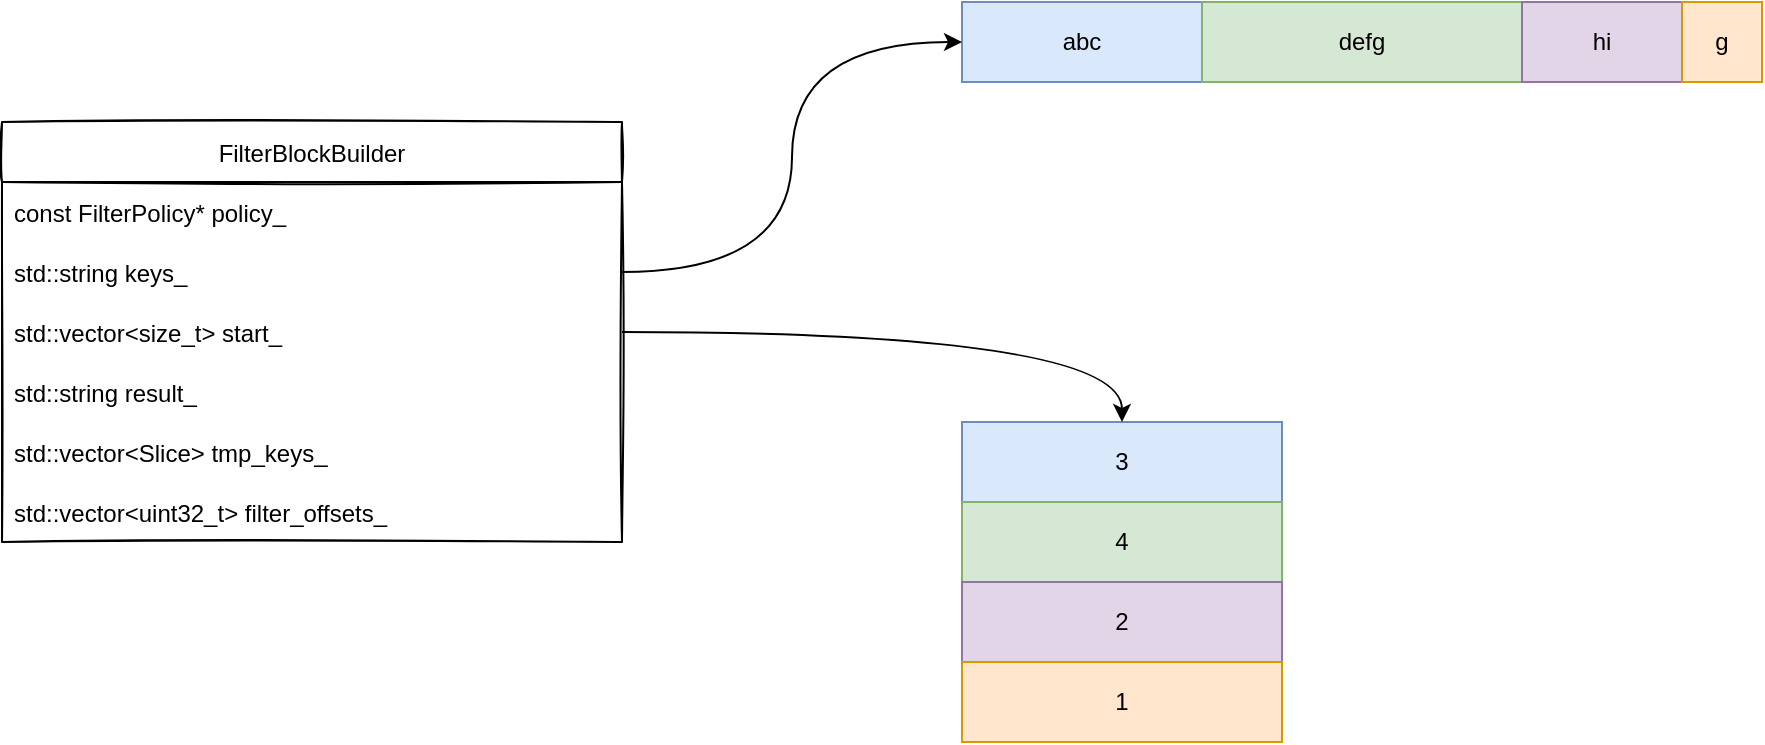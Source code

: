 <mxfile version="15.6.5" type="github">
  <diagram id="9B4lHXjUug-kF66GEb5D" name="Page-1">
    <mxGraphModel dx="2066" dy="1163" grid="1" gridSize="10" guides="1" tooltips="1" connect="1" arrows="1" fold="1" page="1" pageScale="1" pageWidth="827" pageHeight="1169" math="0" shadow="0">
      <root>
        <mxCell id="0" />
        <mxCell id="1" parent="0" />
        <mxCell id="THCSRFLYkE0kERP_fJf6-2" value="FilterBlockBuilder" style="swimlane;fontStyle=0;childLayout=stackLayout;horizontal=1;startSize=30;horizontalStack=0;resizeParent=1;resizeParentMax=0;resizeLast=0;collapsible=1;marginBottom=0;sketch=1;fillColor=default;strokeColor=default;fontColor=default;" vertex="1" parent="1">
          <mxGeometry x="40" y="460" width="310" height="210" as="geometry" />
        </mxCell>
        <mxCell id="THCSRFLYkE0kERP_fJf6-3" value="const FilterPolicy* policy_" style="text;strokeColor=none;fillColor=none;align=left;verticalAlign=middle;spacingLeft=4;spacingRight=4;overflow=hidden;points=[[0,0.5],[1,0.5]];portConstraint=eastwest;rotatable=0;fontColor=#000000;sketch=1;" vertex="1" parent="THCSRFLYkE0kERP_fJf6-2">
          <mxGeometry y="30" width="310" height="30" as="geometry" />
        </mxCell>
        <mxCell id="THCSRFLYkE0kERP_fJf6-4" value="std::string keys_" style="text;strokeColor=none;fillColor=none;align=left;verticalAlign=middle;spacingLeft=4;spacingRight=4;overflow=hidden;points=[[0,0.5],[1,0.5]];portConstraint=eastwest;rotatable=0;fontColor=#000000;sketch=1;" vertex="1" parent="THCSRFLYkE0kERP_fJf6-2">
          <mxGeometry y="60" width="310" height="30" as="geometry" />
        </mxCell>
        <mxCell id="THCSRFLYkE0kERP_fJf6-5" value="std::vector&lt;size_t&gt; start_" style="text;strokeColor=none;fillColor=none;align=left;verticalAlign=middle;spacingLeft=4;spacingRight=4;overflow=hidden;points=[[0,0.5],[1,0.5]];portConstraint=eastwest;rotatable=0;sketch=1;" vertex="1" parent="THCSRFLYkE0kERP_fJf6-2">
          <mxGeometry y="90" width="310" height="30" as="geometry" />
        </mxCell>
        <mxCell id="THCSRFLYkE0kERP_fJf6-6" value="std::string result_" style="text;strokeColor=none;fillColor=none;align=left;verticalAlign=middle;spacingLeft=4;spacingRight=4;overflow=hidden;points=[[0,0.5],[1,0.5]];portConstraint=eastwest;rotatable=0;sketch=1;" vertex="1" parent="THCSRFLYkE0kERP_fJf6-2">
          <mxGeometry y="120" width="310" height="30" as="geometry" />
        </mxCell>
        <mxCell id="THCSRFLYkE0kERP_fJf6-7" value="std::vector&lt;Slice&gt; tmp_keys_" style="text;strokeColor=none;fillColor=none;align=left;verticalAlign=middle;spacingLeft=4;spacingRight=4;overflow=hidden;points=[[0,0.5],[1,0.5]];portConstraint=eastwest;rotatable=0;sketch=1;" vertex="1" parent="THCSRFLYkE0kERP_fJf6-2">
          <mxGeometry y="150" width="310" height="30" as="geometry" />
        </mxCell>
        <mxCell id="THCSRFLYkE0kERP_fJf6-8" value="std::vector&lt;uint32_t&gt; filter_offsets_" style="text;strokeColor=none;fillColor=none;align=left;verticalAlign=middle;spacingLeft=4;spacingRight=4;overflow=hidden;points=[[0,0.5],[1,0.5]];portConstraint=eastwest;rotatable=0;sketch=1;" vertex="1" parent="THCSRFLYkE0kERP_fJf6-2">
          <mxGeometry y="180" width="310" height="30" as="geometry" />
        </mxCell>
        <mxCell id="THCSRFLYkE0kERP_fJf6-9" value="abc" style="rounded=0;whiteSpace=wrap;html=1;strokeColor=#6c8ebf;fillColor=#dae8fc;fontColor=default;" vertex="1" parent="1">
          <mxGeometry x="520" y="400" width="120" height="40" as="geometry" />
        </mxCell>
        <mxCell id="THCSRFLYkE0kERP_fJf6-10" value="defg" style="rounded=0;whiteSpace=wrap;html=1;strokeColor=#82b366;fillColor=#d5e8d4;fontColor=default;" vertex="1" parent="1">
          <mxGeometry x="640" y="400" width="160" height="40" as="geometry" />
        </mxCell>
        <mxCell id="THCSRFLYkE0kERP_fJf6-11" value="hi" style="rounded=0;whiteSpace=wrap;html=1;strokeColor=#9673a6;fillColor=#e1d5e7;fontColor=default;" vertex="1" parent="1">
          <mxGeometry x="800" y="400" width="80" height="40" as="geometry" />
        </mxCell>
        <mxCell id="THCSRFLYkE0kERP_fJf6-12" value="g" style="rounded=0;whiteSpace=wrap;html=1;strokeColor=#d79b00;fillColor=#ffe6cc;fontColor=default;" vertex="1" parent="1">
          <mxGeometry x="880" y="400" width="40" height="40" as="geometry" />
        </mxCell>
        <mxCell id="THCSRFLYkE0kERP_fJf6-13" value="3" style="rounded=0;whiteSpace=wrap;html=1;strokeColor=#6c8ebf;fillColor=#dae8fc;fontColor=default;" vertex="1" parent="1">
          <mxGeometry x="520" y="610" width="160" height="40" as="geometry" />
        </mxCell>
        <mxCell id="THCSRFLYkE0kERP_fJf6-14" value="4" style="rounded=0;whiteSpace=wrap;html=1;strokeColor=#82b366;fillColor=#d5e8d4;fontColor=default;" vertex="1" parent="1">
          <mxGeometry x="520" y="650" width="160" height="40" as="geometry" />
        </mxCell>
        <mxCell id="THCSRFLYkE0kERP_fJf6-15" value="2" style="rounded=0;whiteSpace=wrap;html=1;strokeColor=#9673a6;fillColor=#e1d5e7;fontColor=default;" vertex="1" parent="1">
          <mxGeometry x="520" y="690" width="160" height="40" as="geometry" />
        </mxCell>
        <mxCell id="THCSRFLYkE0kERP_fJf6-16" value="1" style="rounded=0;whiteSpace=wrap;html=1;strokeColor=#d79b00;fillColor=#ffe6cc;fontColor=default;" vertex="1" parent="1">
          <mxGeometry x="520" y="730" width="160" height="40" as="geometry" />
        </mxCell>
        <mxCell id="THCSRFLYkE0kERP_fJf6-17" style="edgeStyle=orthogonalEdgeStyle;rounded=0;orthogonalLoop=1;jettySize=auto;html=1;entryX=0;entryY=0.5;entryDx=0;entryDy=0;fontColor=default;curved=1;strokeColor=default;labelBackgroundColor=default;" edge="1" parent="1" source="THCSRFLYkE0kERP_fJf6-4" target="THCSRFLYkE0kERP_fJf6-9">
          <mxGeometry relative="1" as="geometry" />
        </mxCell>
        <mxCell id="THCSRFLYkE0kERP_fJf6-18" style="edgeStyle=orthogonalEdgeStyle;curved=1;rounded=0;orthogonalLoop=1;jettySize=auto;html=1;labelBackgroundColor=default;fontColor=default;strokeColor=default;entryX=0.5;entryY=0;entryDx=0;entryDy=0;" edge="1" parent="1" source="THCSRFLYkE0kERP_fJf6-5" target="THCSRFLYkE0kERP_fJf6-13">
          <mxGeometry relative="1" as="geometry">
            <mxPoint x="510" y="550" as="targetPoint" />
          </mxGeometry>
        </mxCell>
      </root>
    </mxGraphModel>
  </diagram>
</mxfile>
